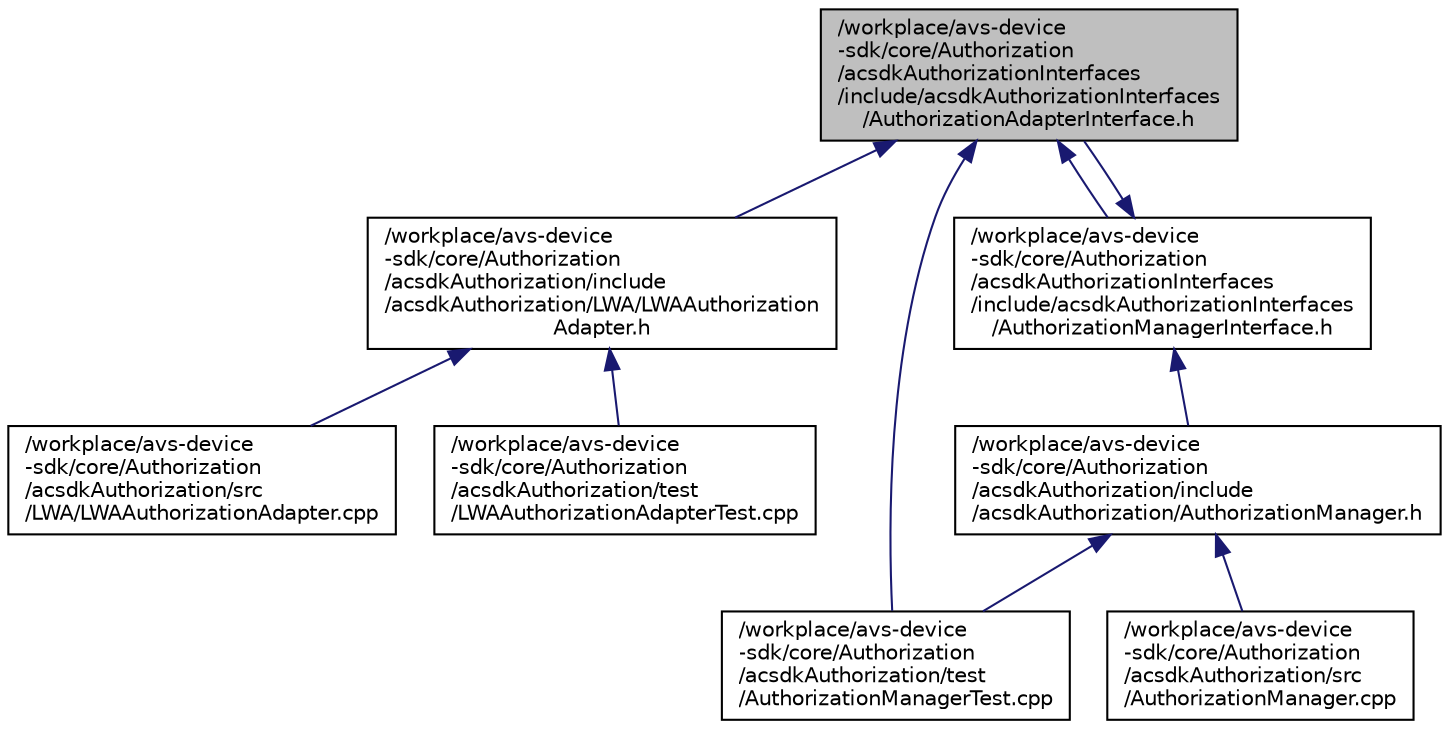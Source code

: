 digraph "/workplace/avs-device-sdk/core/Authorization/acsdkAuthorizationInterfaces/include/acsdkAuthorizationInterfaces/AuthorizationAdapterInterface.h"
{
 // LATEX_PDF_SIZE
  edge [fontname="Helvetica",fontsize="10",labelfontname="Helvetica",labelfontsize="10"];
  node [fontname="Helvetica",fontsize="10",shape=record];
  Node1 [label="/workplace/avs-device\l-sdk/core/Authorization\l/acsdkAuthorizationInterfaces\l/include/acsdkAuthorizationInterfaces\l/AuthorizationAdapterInterface.h",height=0.2,width=0.4,color="black", fillcolor="grey75", style="filled", fontcolor="black",tooltip=" "];
  Node1 -> Node2 [dir="back",color="midnightblue",fontsize="10",style="solid",fontname="Helvetica"];
  Node2 [label="/workplace/avs-device\l-sdk/core/Authorization\l/acsdkAuthorization/include\l/acsdkAuthorization/LWA/LWAAuthorization\lAdapter.h",height=0.2,width=0.4,color="black", fillcolor="white", style="filled",URL="$_l_w_a_authorization_adapter_8h.html",tooltip=" "];
  Node2 -> Node3 [dir="back",color="midnightblue",fontsize="10",style="solid",fontname="Helvetica"];
  Node3 [label="/workplace/avs-device\l-sdk/core/Authorization\l/acsdkAuthorization/src\l/LWA/LWAAuthorizationAdapter.cpp",height=0.2,width=0.4,color="black", fillcolor="white", style="filled",URL="$_l_w_a_authorization_adapter_8cpp.html",tooltip=" "];
  Node2 -> Node4 [dir="back",color="midnightblue",fontsize="10",style="solid",fontname="Helvetica"];
  Node4 [label="/workplace/avs-device\l-sdk/core/Authorization\l/acsdkAuthorization/test\l/LWAAuthorizationAdapterTest.cpp",height=0.2,width=0.4,color="black", fillcolor="white", style="filled",URL="$_l_w_a_authorization_adapter_test_8cpp.html",tooltip=" "];
  Node1 -> Node5 [dir="back",color="midnightblue",fontsize="10",style="solid",fontname="Helvetica"];
  Node5 [label="/workplace/avs-device\l-sdk/core/Authorization\l/acsdkAuthorization/test\l/AuthorizationManagerTest.cpp",height=0.2,width=0.4,color="black", fillcolor="white", style="filled",URL="$_authorization_manager_test_8cpp.html",tooltip=" "];
  Node1 -> Node6 [dir="back",color="midnightblue",fontsize="10",style="solid",fontname="Helvetica"];
  Node6 [label="/workplace/avs-device\l-sdk/core/Authorization\l/acsdkAuthorizationInterfaces\l/include/acsdkAuthorizationInterfaces\l/AuthorizationManagerInterface.h",height=0.2,width=0.4,color="black", fillcolor="white", style="filled",URL="$_authorization_manager_interface_8h.html",tooltip=" "];
  Node6 -> Node7 [dir="back",color="midnightblue",fontsize="10",style="solid",fontname="Helvetica"];
  Node7 [label="/workplace/avs-device\l-sdk/core/Authorization\l/acsdkAuthorization/include\l/acsdkAuthorization/AuthorizationManager.h",height=0.2,width=0.4,color="black", fillcolor="white", style="filled",URL="$_authorization_manager_8h.html",tooltip=" "];
  Node7 -> Node8 [dir="back",color="midnightblue",fontsize="10",style="solid",fontname="Helvetica"];
  Node8 [label="/workplace/avs-device\l-sdk/core/Authorization\l/acsdkAuthorization/src\l/AuthorizationManager.cpp",height=0.2,width=0.4,color="black", fillcolor="white", style="filled",URL="$_authorization_manager_8cpp.html",tooltip=" "];
  Node7 -> Node5 [dir="back",color="midnightblue",fontsize="10",style="solid",fontname="Helvetica"];
  Node6 -> Node1 [dir="back",color="midnightblue",fontsize="10",style="solid",fontname="Helvetica"];
}
